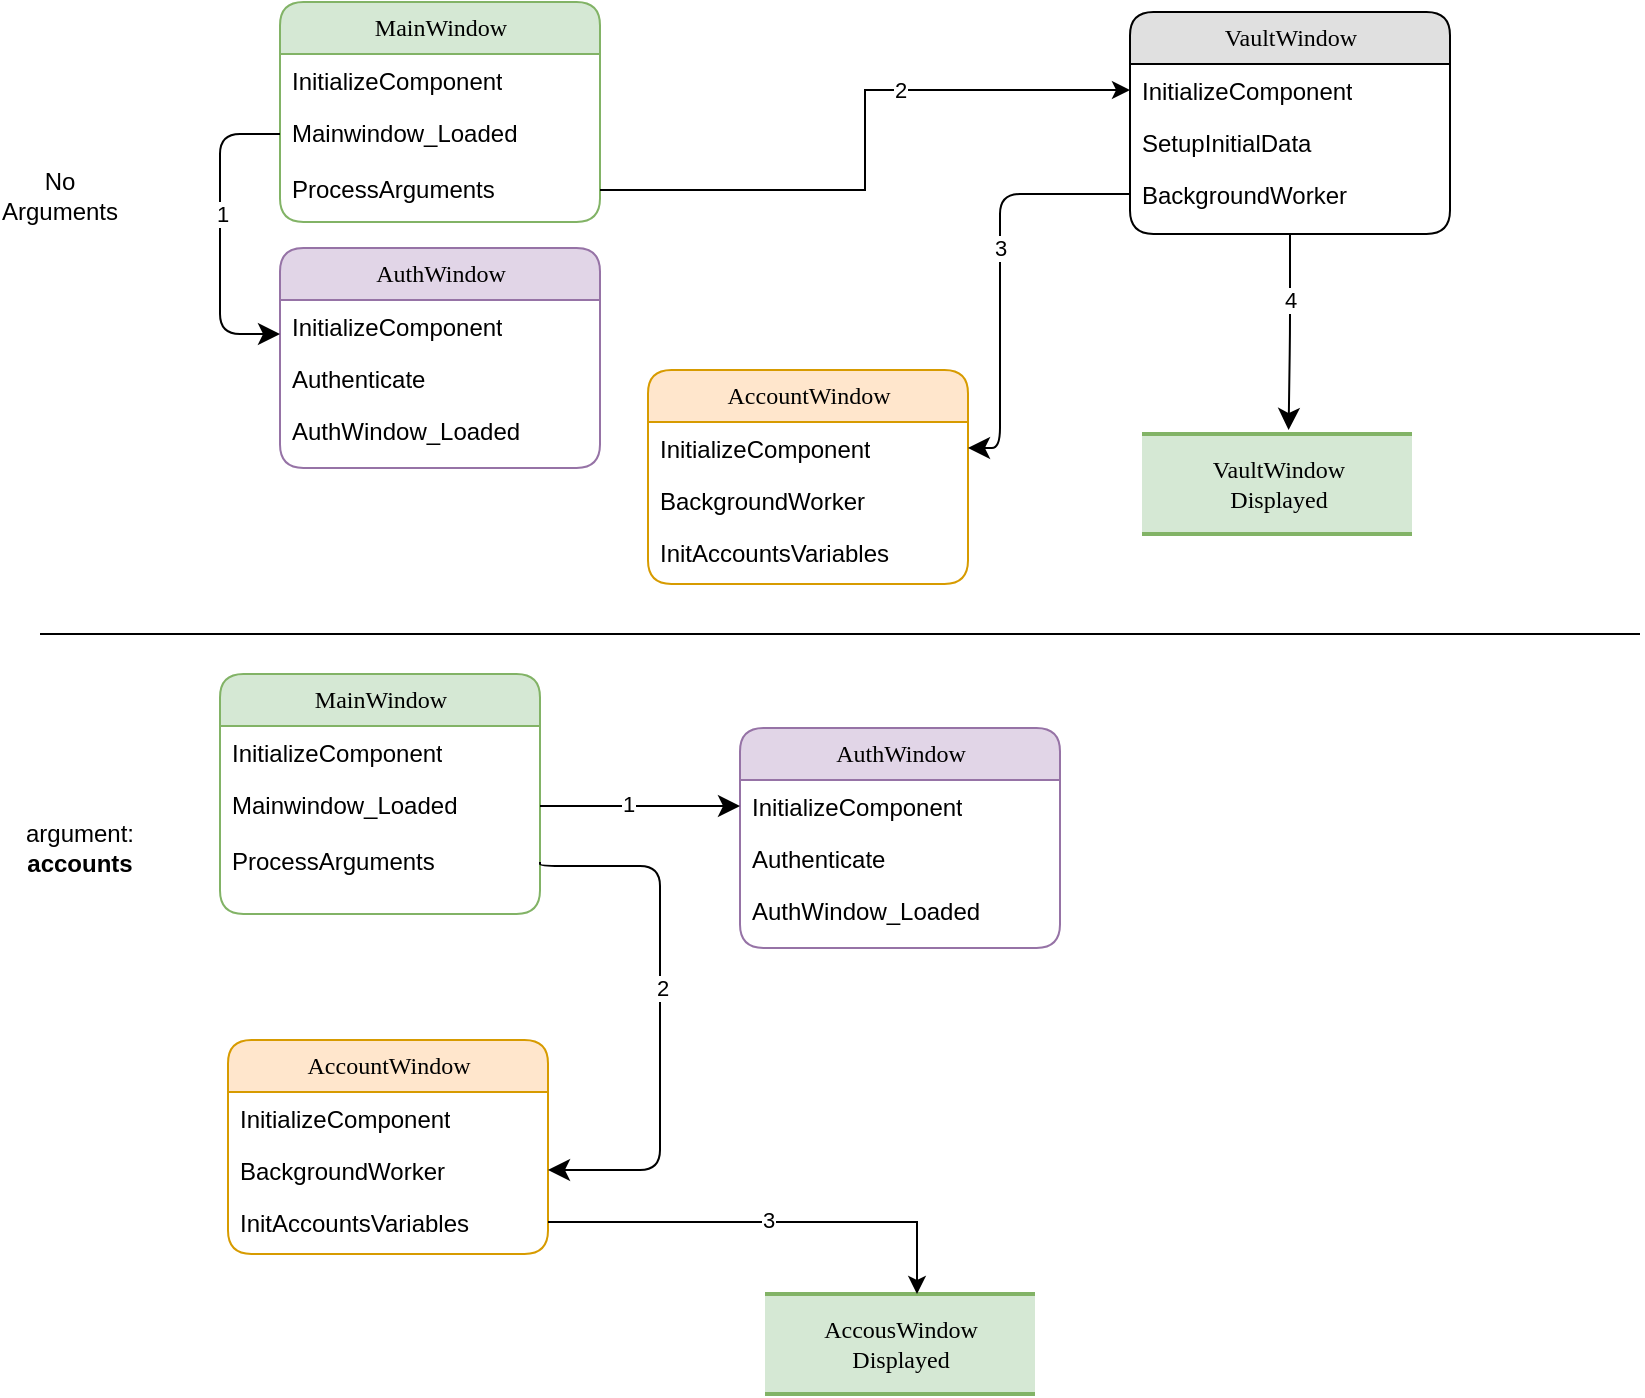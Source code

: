 <mxfile version="21.7.2" type="github">
  <diagram name="Page-1" id="b520641d-4fe3-3701-9064-5fc419738815">
    <mxGraphModel dx="1426" dy="751" grid="1" gridSize="10" guides="1" tooltips="1" connect="1" arrows="1" fold="1" page="1" pageScale="1" pageWidth="1100" pageHeight="850" background="none" math="0" shadow="0">
      <root>
        <mxCell id="0" />
        <mxCell id="1" parent="0" />
        <mxCell id="21ea969265ad0168-6" value="MainWindow" style="swimlane;html=1;fontStyle=0;childLayout=stackLayout;horizontal=1;startSize=26;fillColor=#d5e8d4;horizontalStack=0;resizeParent=1;resizeLast=0;collapsible=1;marginBottom=0;swimlaneFillColor=#ffffff;align=center;rounded=1;shadow=0;comic=0;labelBackgroundColor=none;strokeWidth=1;fontFamily=Verdana;fontSize=12;strokeColor=#82b366;" parent="1" vertex="1">
          <mxGeometry x="160" y="24" width="160" height="110" as="geometry" />
        </mxCell>
        <mxCell id="21ea969265ad0168-7" value="InitializeComponent" style="text;html=1;strokeColor=none;fillColor=none;spacingLeft=4;spacingRight=4;whiteSpace=wrap;overflow=hidden;rotatable=0;points=[[0,0.5],[1,0.5]];portConstraint=eastwest;" parent="21ea969265ad0168-6" vertex="1">
          <mxGeometry y="26" width="160" height="26" as="geometry" />
        </mxCell>
        <mxCell id="21ea969265ad0168-8" value="Mainwindow_Loaded" style="text;html=1;strokeColor=none;fillColor=none;spacingLeft=4;spacingRight=4;whiteSpace=wrap;overflow=hidden;rotatable=0;points=[[0,0.5],[1,0.5]];portConstraint=eastwest;" parent="21ea969265ad0168-6" vertex="1">
          <mxGeometry y="52" width="160" height="28" as="geometry" />
        </mxCell>
        <mxCell id="L5Be-dBW5NPh2n8D4Ci0-40" value="ProcessArguments" style="text;html=1;strokeColor=none;fillColor=none;spacingLeft=4;spacingRight=4;whiteSpace=wrap;overflow=hidden;rotatable=0;points=[[0,0.5],[1,0.5]];portConstraint=eastwest;" vertex="1" parent="21ea969265ad0168-6">
          <mxGeometry y="80" width="160" height="28" as="geometry" />
        </mxCell>
        <mxCell id="21ea969265ad0168-10" value="VaultWindow" style="swimlane;html=1;fontStyle=0;childLayout=stackLayout;horizontal=1;startSize=26;fillColor=#e0e0e0;horizontalStack=0;resizeParent=1;resizeLast=0;collapsible=1;marginBottom=0;swimlaneFillColor=#ffffff;align=center;rounded=1;shadow=0;comic=0;labelBackgroundColor=none;strokeWidth=1;fontFamily=Verdana;fontSize=12" parent="1" vertex="1">
          <mxGeometry x="585" y="29" width="160" height="111" as="geometry" />
        </mxCell>
        <mxCell id="21ea969265ad0168-12" value="InitializeComponent" style="text;html=1;strokeColor=none;fillColor=none;spacingLeft=4;spacingRight=4;whiteSpace=wrap;overflow=hidden;rotatable=0;points=[[0,0.5],[1,0.5]];portConstraint=eastwest;" parent="21ea969265ad0168-10" vertex="1">
          <mxGeometry y="26" width="160" height="26" as="geometry" />
        </mxCell>
        <mxCell id="21ea969265ad0168-11" value="SetupInitialData" style="text;html=1;strokeColor=none;fillColor=none;spacingLeft=4;spacingRight=4;whiteSpace=wrap;overflow=hidden;rotatable=0;points=[[0,0.5],[1,0.5]];portConstraint=eastwest;" parent="21ea969265ad0168-10" vertex="1">
          <mxGeometry y="52" width="160" height="26" as="geometry" />
        </mxCell>
        <mxCell id="21ea969265ad0168-52" value="BackgroundWorker" style="text;html=1;strokeColor=none;fillColor=none;spacingLeft=4;spacingRight=4;whiteSpace=wrap;overflow=hidden;rotatable=0;points=[[0,0.5],[1,0.5]];portConstraint=eastwest;" parent="21ea969265ad0168-10" vertex="1">
          <mxGeometry y="78" width="160" height="26" as="geometry" />
        </mxCell>
        <mxCell id="21ea969265ad0168-14" value="AuthWindow" style="swimlane;html=1;fontStyle=0;childLayout=stackLayout;horizontal=1;startSize=26;fillColor=#e1d5e7;horizontalStack=0;resizeParent=1;resizeLast=0;collapsible=1;marginBottom=0;swimlaneFillColor=#ffffff;align=center;rounded=1;shadow=0;comic=0;labelBackgroundColor=none;strokeWidth=1;fontFamily=Verdana;fontSize=12;strokeColor=#9673a6;" parent="1" vertex="1">
          <mxGeometry x="160" y="147" width="160" height="110" as="geometry" />
        </mxCell>
        <mxCell id="21ea969265ad0168-15" value="InitializeComponent" style="text;html=1;strokeColor=none;fillColor=none;spacingLeft=4;spacingRight=4;whiteSpace=wrap;overflow=hidden;rotatable=0;points=[[0,0.5],[1,0.5]];portConstraint=eastwest;" parent="21ea969265ad0168-14" vertex="1">
          <mxGeometry y="26" width="160" height="26" as="geometry" />
        </mxCell>
        <mxCell id="21ea969265ad0168-16" value="Authenticate" style="text;html=1;strokeColor=none;fillColor=none;spacingLeft=4;spacingRight=4;whiteSpace=wrap;overflow=hidden;rotatable=0;points=[[0,0.5],[1,0.5]];portConstraint=eastwest;" parent="21ea969265ad0168-14" vertex="1">
          <mxGeometry y="52" width="160" height="26" as="geometry" />
        </mxCell>
        <mxCell id="21ea969265ad0168-17" value="AuthWindow_Loaded" style="text;html=1;strokeColor=none;fillColor=none;spacingLeft=4;spacingRight=4;whiteSpace=wrap;overflow=hidden;rotatable=0;points=[[0,0.5],[1,0.5]];portConstraint=eastwest;" parent="21ea969265ad0168-14" vertex="1">
          <mxGeometry y="78" width="160" height="26" as="geometry" />
        </mxCell>
        <mxCell id="21ea969265ad0168-22" value="AccountWindow" style="swimlane;html=1;fontStyle=0;childLayout=stackLayout;horizontal=1;startSize=26;fillColor=#ffe6cc;horizontalStack=0;resizeParent=1;resizeLast=0;collapsible=1;marginBottom=0;swimlaneFillColor=#ffffff;align=center;rounded=1;shadow=0;comic=0;labelBackgroundColor=none;strokeWidth=1;fontFamily=Verdana;fontSize=12;strokeColor=#d79b00;" parent="1" vertex="1">
          <mxGeometry x="344" y="208" width="160" height="107" as="geometry" />
        </mxCell>
        <mxCell id="21ea969265ad0168-23" value="InitializeComponent" style="text;html=1;strokeColor=none;fillColor=none;spacingLeft=4;spacingRight=4;whiteSpace=wrap;overflow=hidden;rotatable=0;points=[[0,0.5],[1,0.5]];portConstraint=eastwest;" parent="21ea969265ad0168-22" vertex="1">
          <mxGeometry y="26" width="160" height="26" as="geometry" />
        </mxCell>
        <mxCell id="21ea969265ad0168-24" value="BackgroundWorker" style="text;html=1;strokeColor=none;fillColor=none;spacingLeft=4;spacingRight=4;whiteSpace=wrap;overflow=hidden;rotatable=0;points=[[0,0.5],[1,0.5]];portConstraint=eastwest;" parent="21ea969265ad0168-22" vertex="1">
          <mxGeometry y="52" width="160" height="26" as="geometry" />
        </mxCell>
        <mxCell id="K-GSmBTroy45oqlXsrrn-5" value="InitAccountsVariables" style="text;html=1;strokeColor=none;fillColor=none;spacingLeft=4;spacingRight=4;whiteSpace=wrap;overflow=hidden;rotatable=0;points=[[0,0.5],[1,0.5]];portConstraint=eastwest;" parent="21ea969265ad0168-22" vertex="1">
          <mxGeometry y="78" width="160" height="26" as="geometry" />
        </mxCell>
        <mxCell id="21ea969265ad0168-39" style="edgeStyle=orthogonalEdgeStyle;html=1;labelBackgroundColor=none;startFill=0;startSize=8;endFill=1;endSize=8;fontFamily=Verdana;fontSize=12;exitX=0;exitY=0.5;exitDx=0;exitDy=0;" parent="1" source="21ea969265ad0168-8" target="21ea969265ad0168-15" edge="1">
          <mxGeometry relative="1" as="geometry">
            <Array as="points">
              <mxPoint x="130" y="90" />
              <mxPoint x="130" y="190" />
            </Array>
            <mxPoint x="110" y="90" as="sourcePoint" />
            <mxPoint x="110" y="186" as="targetPoint" />
          </mxGeometry>
        </mxCell>
        <mxCell id="K-GSmBTroy45oqlXsrrn-1" value="1" style="edgeLabel;html=1;align=center;verticalAlign=middle;resizable=0;points=[];" parent="21ea969265ad0168-39" vertex="1" connectable="0">
          <mxGeometry x="-0.125" y="1" relative="1" as="geometry">
            <mxPoint as="offset" />
          </mxGeometry>
        </mxCell>
        <mxCell id="21ea969265ad0168-42" style="edgeStyle=orthogonalEdgeStyle;html=1;entryX=1;entryY=0.5;labelBackgroundColor=none;startFill=0;startSize=8;endFill=1;endSize=8;fontFamily=Verdana;fontSize=12;entryDx=0;entryDy=0;exitX=0;exitY=0.5;exitDx=0;exitDy=0;" parent="1" source="21ea969265ad0168-52" target="21ea969265ad0168-23" edge="1">
          <mxGeometry relative="1" as="geometry">
            <Array as="points">
              <mxPoint x="520" y="120" />
              <mxPoint x="520" y="247" />
            </Array>
            <mxPoint x="550" y="120" as="sourcePoint" />
          </mxGeometry>
        </mxCell>
        <mxCell id="K-GSmBTroy45oqlXsrrn-4" value="3" style="edgeLabel;html=1;align=center;verticalAlign=middle;resizable=0;points=[];" parent="21ea969265ad0168-42" vertex="1" connectable="0">
          <mxGeometry x="-0.116" relative="1" as="geometry">
            <mxPoint as="offset" />
          </mxGeometry>
        </mxCell>
        <mxCell id="K-GSmBTroy45oqlXsrrn-6" value="VaultWindow &lt;br&gt;Displayed" style="html=1;rounded=0;shadow=0;comic=0;labelBackgroundColor=none;strokeWidth=2;fontFamily=Verdana;fontSize=12;align=center;shape=mxgraph.ios7ui.horLines;fillColor=#d5e8d4;strokeColor=#82b366;" parent="1" vertex="1">
          <mxGeometry x="591" y="240" width="135" height="50" as="geometry" />
        </mxCell>
        <mxCell id="a-SBmdX1tUrFzYKLxFK8-1" style="edgeStyle=orthogonalEdgeStyle;html=1;entryX=0.543;entryY=-0.04;labelBackgroundColor=none;startFill=0;startSize=8;endFill=1;endSize=8;fontFamily=Verdana;fontSize=12;entryDx=0;entryDy=0;entryPerimeter=0;exitX=0.5;exitY=1;exitDx=0;exitDy=0;" edge="1" parent="1" source="21ea969265ad0168-10" target="K-GSmBTroy45oqlXsrrn-6">
          <mxGeometry relative="1" as="geometry">
            <Array as="points" />
            <mxPoint x="650" y="196" as="sourcePoint" />
            <mxPoint x="850" y="196" as="targetPoint" />
          </mxGeometry>
        </mxCell>
        <mxCell id="a-SBmdX1tUrFzYKLxFK8-3" value="4" style="edgeLabel;html=1;align=center;verticalAlign=middle;resizable=0;points=[];" vertex="1" connectable="0" parent="a-SBmdX1tUrFzYKLxFK8-1">
          <mxGeometry x="-0.345" relative="1" as="geometry">
            <mxPoint as="offset" />
          </mxGeometry>
        </mxCell>
        <mxCell id="L5Be-dBW5NPh2n8D4Ci0-2" value="No Arguments" style="text;strokeColor=none;align=center;fillColor=none;html=1;verticalAlign=middle;whiteSpace=wrap;rounded=0;" vertex="1" parent="1">
          <mxGeometry x="20" y="106" width="60" height="30" as="geometry" />
        </mxCell>
        <mxCell id="L5Be-dBW5NPh2n8D4Ci0-3" value="MainWindow" style="swimlane;html=1;fontStyle=0;childLayout=stackLayout;horizontal=1;startSize=26;fillColor=#d5e8d4;horizontalStack=0;resizeParent=1;resizeLast=0;collapsible=1;marginBottom=0;swimlaneFillColor=#ffffff;align=center;rounded=1;shadow=0;comic=0;labelBackgroundColor=none;strokeWidth=1;fontFamily=Verdana;fontSize=12;strokeColor=#82b366;" vertex="1" parent="1">
          <mxGeometry x="130" y="360" width="160" height="120" as="geometry" />
        </mxCell>
        <mxCell id="L5Be-dBW5NPh2n8D4Ci0-4" value="InitializeComponent" style="text;html=1;strokeColor=none;fillColor=none;spacingLeft=4;spacingRight=4;whiteSpace=wrap;overflow=hidden;rotatable=0;points=[[0,0.5],[1,0.5]];portConstraint=eastwest;" vertex="1" parent="L5Be-dBW5NPh2n8D4Ci0-3">
          <mxGeometry y="26" width="160" height="26" as="geometry" />
        </mxCell>
        <mxCell id="L5Be-dBW5NPh2n8D4Ci0-5" value="Mainwindow_Loaded" style="text;html=1;strokeColor=none;fillColor=none;spacingLeft=4;spacingRight=4;whiteSpace=wrap;overflow=hidden;rotatable=0;points=[[0,0.5],[1,0.5]];portConstraint=eastwest;" vertex="1" parent="L5Be-dBW5NPh2n8D4Ci0-3">
          <mxGeometry y="52" width="160" height="28" as="geometry" />
        </mxCell>
        <mxCell id="L5Be-dBW5NPh2n8D4Ci0-44" value="ProcessArguments" style="text;html=1;strokeColor=none;fillColor=none;spacingLeft=4;spacingRight=4;whiteSpace=wrap;overflow=hidden;rotatable=0;points=[[0,0.5],[1,0.5]];portConstraint=eastwest;" vertex="1" parent="L5Be-dBW5NPh2n8D4Ci0-3">
          <mxGeometry y="80" width="160" height="28" as="geometry" />
        </mxCell>
        <mxCell id="L5Be-dBW5NPh2n8D4Ci0-10" value="AuthWindow" style="swimlane;html=1;fontStyle=0;childLayout=stackLayout;horizontal=1;startSize=26;fillColor=#e1d5e7;horizontalStack=0;resizeParent=1;resizeLast=0;collapsible=1;marginBottom=0;swimlaneFillColor=#ffffff;align=center;rounded=1;shadow=0;comic=0;labelBackgroundColor=none;strokeWidth=1;fontFamily=Verdana;fontSize=12;strokeColor=#9673a6;" vertex="1" parent="1">
          <mxGeometry x="390" y="387" width="160" height="110" as="geometry" />
        </mxCell>
        <mxCell id="L5Be-dBW5NPh2n8D4Ci0-11" value="InitializeComponent" style="text;html=1;strokeColor=none;fillColor=none;spacingLeft=4;spacingRight=4;whiteSpace=wrap;overflow=hidden;rotatable=0;points=[[0,0.5],[1,0.5]];portConstraint=eastwest;" vertex="1" parent="L5Be-dBW5NPh2n8D4Ci0-10">
          <mxGeometry y="26" width="160" height="26" as="geometry" />
        </mxCell>
        <mxCell id="L5Be-dBW5NPh2n8D4Ci0-12" value="Authenticate" style="text;html=1;strokeColor=none;fillColor=none;spacingLeft=4;spacingRight=4;whiteSpace=wrap;overflow=hidden;rotatable=0;points=[[0,0.5],[1,0.5]];portConstraint=eastwest;" vertex="1" parent="L5Be-dBW5NPh2n8D4Ci0-10">
          <mxGeometry y="52" width="160" height="26" as="geometry" />
        </mxCell>
        <mxCell id="L5Be-dBW5NPh2n8D4Ci0-13" value="AuthWindow_Loaded" style="text;html=1;strokeColor=none;fillColor=none;spacingLeft=4;spacingRight=4;whiteSpace=wrap;overflow=hidden;rotatable=0;points=[[0,0.5],[1,0.5]];portConstraint=eastwest;" vertex="1" parent="L5Be-dBW5NPh2n8D4Ci0-10">
          <mxGeometry y="78" width="160" height="26" as="geometry" />
        </mxCell>
        <mxCell id="L5Be-dBW5NPh2n8D4Ci0-14" value="AccountWindow" style="swimlane;html=1;fontStyle=0;childLayout=stackLayout;horizontal=1;startSize=26;fillColor=#ffe6cc;horizontalStack=0;resizeParent=1;resizeLast=0;collapsible=1;marginBottom=0;swimlaneFillColor=#ffffff;align=center;rounded=1;shadow=0;comic=0;labelBackgroundColor=none;strokeWidth=1;fontFamily=Verdana;fontSize=12;strokeColor=#d79b00;" vertex="1" parent="1">
          <mxGeometry x="134" y="543" width="160" height="107" as="geometry" />
        </mxCell>
        <mxCell id="L5Be-dBW5NPh2n8D4Ci0-16" value="InitializeComponent" style="text;html=1;strokeColor=none;fillColor=none;spacingLeft=4;spacingRight=4;whiteSpace=wrap;overflow=hidden;rotatable=0;points=[[0,0.5],[1,0.5]];portConstraint=eastwest;" vertex="1" parent="L5Be-dBW5NPh2n8D4Ci0-14">
          <mxGeometry y="26" width="160" height="26" as="geometry" />
        </mxCell>
        <mxCell id="L5Be-dBW5NPh2n8D4Ci0-15" value="BackgroundWorker" style="text;html=1;strokeColor=none;fillColor=none;spacingLeft=4;spacingRight=4;whiteSpace=wrap;overflow=hidden;rotatable=0;points=[[0,0.5],[1,0.5]];portConstraint=eastwest;" vertex="1" parent="L5Be-dBW5NPh2n8D4Ci0-14">
          <mxGeometry y="52" width="160" height="26" as="geometry" />
        </mxCell>
        <mxCell id="L5Be-dBW5NPh2n8D4Ci0-17" value="InitAccountsVariables" style="text;html=1;strokeColor=none;fillColor=none;spacingLeft=4;spacingRight=4;whiteSpace=wrap;overflow=hidden;rotatable=0;points=[[0,0.5],[1,0.5]];portConstraint=eastwest;" vertex="1" parent="L5Be-dBW5NPh2n8D4Ci0-14">
          <mxGeometry y="78" width="160" height="26" as="geometry" />
        </mxCell>
        <mxCell id="L5Be-dBW5NPh2n8D4Ci0-24" value="AccousWindow &lt;br&gt;Displayed" style="html=1;rounded=0;shadow=0;comic=0;labelBackgroundColor=none;strokeWidth=2;fontFamily=Verdana;fontSize=12;align=center;shape=mxgraph.ios7ui.horLines;fillColor=#d5e8d4;strokeColor=#82b366;" vertex="1" parent="1">
          <mxGeometry x="402.5" y="670" width="135" height="50" as="geometry" />
        </mxCell>
        <mxCell id="L5Be-dBW5NPh2n8D4Ci0-27" value="argument:&lt;br&gt;&lt;b&gt;accounts&lt;/b&gt;" style="text;strokeColor=none;align=center;fillColor=none;html=1;verticalAlign=middle;whiteSpace=wrap;rounded=0;" vertex="1" parent="1">
          <mxGeometry x="30" y="432" width="60" height="30" as="geometry" />
        </mxCell>
        <mxCell id="L5Be-dBW5NPh2n8D4Ci0-28" style="edgeStyle=orthogonalEdgeStyle;html=1;labelBackgroundColor=none;startFill=0;startSize=8;endFill=1;endSize=8;fontFamily=Verdana;fontSize=12;exitX=1;exitY=0.5;exitDx=0;exitDy=0;" edge="1" parent="1" source="L5Be-dBW5NPh2n8D4Ci0-5" target="L5Be-dBW5NPh2n8D4Ci0-11">
          <mxGeometry relative="1" as="geometry">
            <Array as="points" />
            <mxPoint x="310" y="425" as="sourcePoint" />
            <mxPoint x="575" y="404" as="targetPoint" />
          </mxGeometry>
        </mxCell>
        <mxCell id="L5Be-dBW5NPh2n8D4Ci0-29" value="1" style="edgeLabel;html=1;align=center;verticalAlign=middle;resizable=0;points=[];" vertex="1" connectable="0" parent="L5Be-dBW5NPh2n8D4Ci0-28">
          <mxGeometry x="-0.125" y="1" relative="1" as="geometry">
            <mxPoint as="offset" />
          </mxGeometry>
        </mxCell>
        <mxCell id="L5Be-dBW5NPh2n8D4Ci0-30" style="edgeStyle=orthogonalEdgeStyle;html=1;exitX=1;exitY=0.5;labelBackgroundColor=none;startFill=0;startSize=8;endFill=1;endSize=8;fontFamily=Verdana;fontSize=12;entryX=1;entryY=0.5;entryDx=0;entryDy=0;exitDx=0;exitDy=0;" edge="1" parent="1" source="L5Be-dBW5NPh2n8D4Ci0-44" target="L5Be-dBW5NPh2n8D4Ci0-15">
          <mxGeometry relative="1" as="geometry">
            <mxPoint x="210" y="566" as="targetPoint" />
            <mxPoint x="475" y="474" as="sourcePoint" />
            <Array as="points">
              <mxPoint x="290" y="456" />
              <mxPoint x="350" y="456" />
              <mxPoint x="350" y="608" />
            </Array>
          </mxGeometry>
        </mxCell>
        <mxCell id="L5Be-dBW5NPh2n8D4Ci0-31" value="2" style="edgeLabel;html=1;align=center;verticalAlign=middle;resizable=0;points=[];" vertex="1" connectable="0" parent="L5Be-dBW5NPh2n8D4Ci0-30">
          <mxGeometry x="-0.09" y="1" relative="1" as="geometry">
            <mxPoint as="offset" />
          </mxGeometry>
        </mxCell>
        <mxCell id="L5Be-dBW5NPh2n8D4Ci0-35" value="" style="endArrow=none;html=1;rounded=0;" edge="1" parent="1">
          <mxGeometry width="50" height="50" relative="1" as="geometry">
            <mxPoint x="40" y="340" as="sourcePoint" />
            <mxPoint x="840" y="340" as="targetPoint" />
          </mxGeometry>
        </mxCell>
        <mxCell id="L5Be-dBW5NPh2n8D4Ci0-42" style="edgeStyle=orthogonalEdgeStyle;rounded=0;orthogonalLoop=1;jettySize=auto;html=1;exitX=1;exitY=0.5;exitDx=0;exitDy=0;entryX=0;entryY=0.5;entryDx=0;entryDy=0;" edge="1" parent="1" source="L5Be-dBW5NPh2n8D4Ci0-40" target="21ea969265ad0168-12">
          <mxGeometry relative="1" as="geometry" />
        </mxCell>
        <mxCell id="L5Be-dBW5NPh2n8D4Ci0-43" value="2" style="edgeLabel;html=1;align=center;verticalAlign=middle;resizable=0;points=[];" vertex="1" connectable="0" parent="L5Be-dBW5NPh2n8D4Ci0-42">
          <mxGeometry x="0.27" relative="1" as="geometry">
            <mxPoint as="offset" />
          </mxGeometry>
        </mxCell>
        <mxCell id="L5Be-dBW5NPh2n8D4Ci0-45" style="edgeStyle=orthogonalEdgeStyle;rounded=0;orthogonalLoop=1;jettySize=auto;html=1;exitX=1;exitY=0.5;exitDx=0;exitDy=0;entryX=0.563;entryY=0;entryDx=0;entryDy=0;entryPerimeter=0;" edge="1" parent="1" source="L5Be-dBW5NPh2n8D4Ci0-17" target="L5Be-dBW5NPh2n8D4Ci0-24">
          <mxGeometry relative="1" as="geometry" />
        </mxCell>
        <mxCell id="L5Be-dBW5NPh2n8D4Ci0-46" value="3" style="edgeLabel;html=1;align=center;verticalAlign=middle;resizable=0;points=[];" vertex="1" connectable="0" parent="L5Be-dBW5NPh2n8D4Ci0-45">
          <mxGeometry x="-0.004" y="1" relative="1" as="geometry">
            <mxPoint as="offset" />
          </mxGeometry>
        </mxCell>
      </root>
    </mxGraphModel>
  </diagram>
</mxfile>
